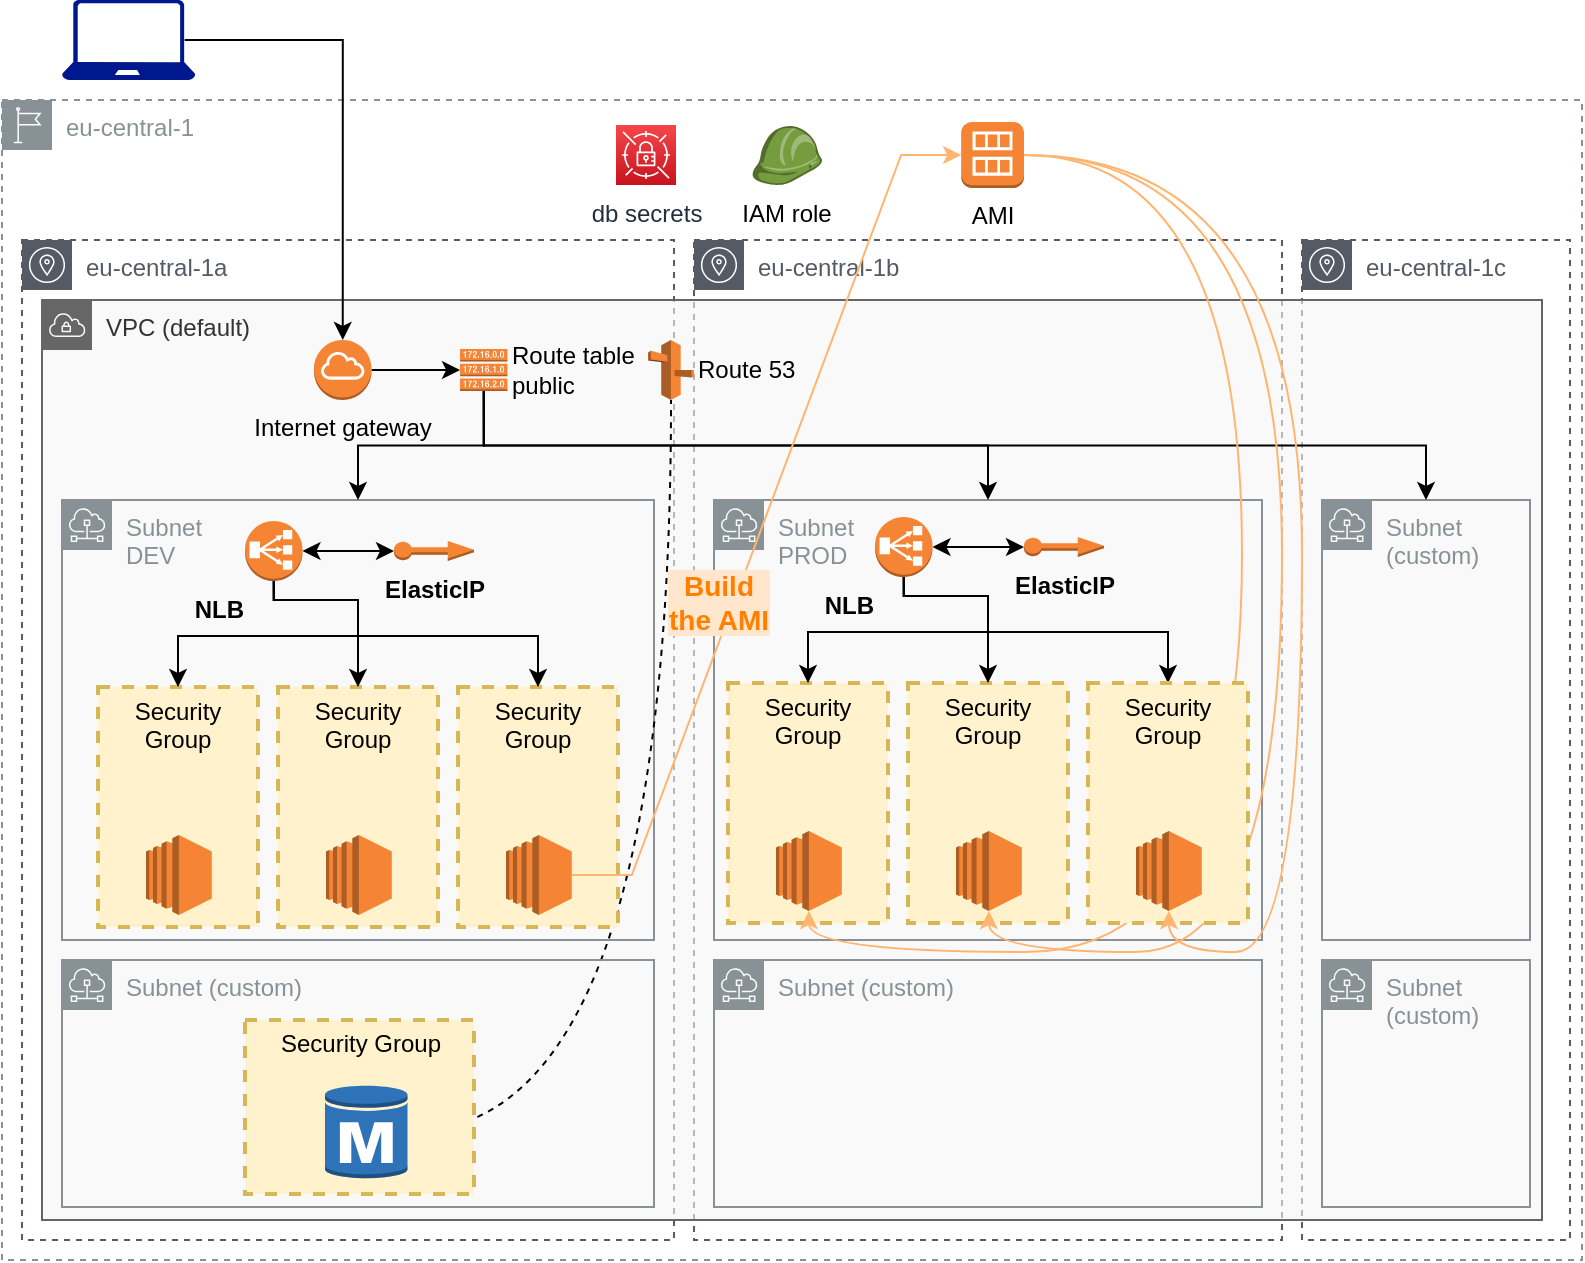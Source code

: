 <mxfile version="13.9.9" type="github">
  <diagram id="UUgaOf1F6qNWSPvY_eEi" name="Page-1">
    <mxGraphModel dx="946" dy="662" grid="1" gridSize="10" guides="1" tooltips="1" connect="1" arrows="1" fold="1" page="1" pageScale="1" pageWidth="827" pageHeight="1169" math="0" shadow="0">
      <root>
        <mxCell id="0" />
        <mxCell id="1" parent="0" />
        <mxCell id="LLyH-jrI4SZby10niK_6-6" value="eu-central-1" style="outlineConnect=0;gradientColor=none;html=1;whiteSpace=wrap;fontSize=12;fontStyle=0;shape=mxgraph.aws4.group;grIcon=mxgraph.aws4.group_region;strokeColor=#879196;fillColor=none;verticalAlign=top;align=left;spacingLeft=30;fontColor=#879196;dashed=1;" parent="1" vertex="1">
          <mxGeometry x="20" y="80" width="790" height="580" as="geometry" />
        </mxCell>
        <mxCell id="LLyH-jrI4SZby10niK_6-10" value="eu-central-1a" style="outlineConnect=0;gradientColor=none;html=1;whiteSpace=wrap;fontSize=12;fontStyle=0;shape=mxgraph.aws4.group;grIcon=mxgraph.aws4.group_availability_zone;strokeColor=#545B64;fillColor=none;verticalAlign=top;align=left;spacingLeft=30;fontColor=#545B64;dashed=1;" parent="1" vertex="1">
          <mxGeometry x="30" y="150" width="326" height="500" as="geometry" />
        </mxCell>
        <mxCell id="LLyH-jrI4SZby10niK_6-7" value="eu-central-1c" style="outlineConnect=0;gradientColor=none;html=1;whiteSpace=wrap;fontSize=12;fontStyle=0;shape=mxgraph.aws4.group;grIcon=mxgraph.aws4.group_availability_zone;strokeColor=#545B64;fillColor=none;verticalAlign=top;align=left;spacingLeft=30;fontColor=#545B64;dashed=1;" parent="1" vertex="1">
          <mxGeometry x="670" y="150" width="134" height="500" as="geometry" />
        </mxCell>
        <mxCell id="LLyH-jrI4SZby10niK_6-9" value="eu-central-1b" style="outlineConnect=0;gradientColor=none;html=1;whiteSpace=wrap;fontSize=12;fontStyle=0;shape=mxgraph.aws4.group;grIcon=mxgraph.aws4.group_availability_zone;strokeColor=#545B64;fillColor=none;verticalAlign=top;align=left;spacingLeft=30;fontColor=#545B64;dashed=1;" parent="1" vertex="1">
          <mxGeometry x="366" y="150" width="294" height="500" as="geometry" />
        </mxCell>
        <mxCell id="LLyH-jrI4SZby10niK_6-5" value="VPC (default)" style="outlineConnect=0;html=1;whiteSpace=wrap;fontSize=12;fontStyle=0;shape=mxgraph.aws4.group;grIcon=mxgraph.aws4.group_vpc;strokeColor=#666666;fillColor=#f5f5f5;verticalAlign=top;align=left;spacingLeft=30;dashed=0;fillOpacity=60;fontColor=#333333;" parent="1" vertex="1">
          <mxGeometry x="40" y="180" width="750" height="460" as="geometry" />
        </mxCell>
        <mxCell id="LLyH-jrI4SZby10niK_6-4" value="Subnet &lt;br&gt;DEV" style="outlineConnect=0;gradientColor=none;html=1;whiteSpace=wrap;fontSize=12;fontStyle=0;shape=mxgraph.aws4.group;grIcon=mxgraph.aws4.group_subnet;strokeColor=#879196;fillColor=none;verticalAlign=top;align=left;spacingLeft=30;fontColor=#879196;dashed=0;" parent="1" vertex="1">
          <mxGeometry x="50" y="280" width="296" height="220" as="geometry" />
        </mxCell>
        <mxCell id="LLyH-jrI4SZby10niK_6-27" style="edgeStyle=orthogonalEdgeStyle;rounded=0;orthogonalLoop=1;jettySize=auto;html=1;exitX=1;exitY=0.5;exitDx=0;exitDy=0;exitPerimeter=0;entryX=0;entryY=0.5;entryDx=0;entryDy=0;entryPerimeter=0;" parent="1" source="LLyH-jrI4SZby10niK_6-2" target="LLyH-jrI4SZby10niK_6-19" edge="1">
          <mxGeometry relative="1" as="geometry" />
        </mxCell>
        <mxCell id="LLyH-jrI4SZby10niK_6-2" value="Internet gateway" style="outlineConnect=0;dashed=0;verticalLabelPosition=bottom;verticalAlign=top;align=center;html=1;shape=mxgraph.aws3.internet_gateway;fillColor=#F58534;gradientColor=none;" parent="1" vertex="1">
          <mxGeometry x="176" y="200" width="28.75" height="30" as="geometry" />
        </mxCell>
        <mxCell id="LLyH-jrI4SZby10niK_6-28" style="edgeStyle=orthogonalEdgeStyle;rounded=0;orthogonalLoop=1;jettySize=auto;html=1;exitX=0.92;exitY=0.5;exitDx=0;exitDy=0;exitPerimeter=0;entryX=0.5;entryY=0;entryDx=0;entryDy=0;entryPerimeter=0;" parent="1" source="LLyH-jrI4SZby10niK_6-12" target="LLyH-jrI4SZby10niK_6-2" edge="1">
          <mxGeometry relative="1" as="geometry" />
        </mxCell>
        <mxCell id="LLyH-jrI4SZby10niK_6-12" value="" style="aspect=fixed;pointerEvents=1;shadow=0;dashed=0;html=1;strokeColor=none;labelPosition=center;verticalLabelPosition=bottom;verticalAlign=top;align=center;fillColor=#00188D;shape=mxgraph.azure.laptop" parent="1" vertex="1">
          <mxGeometry x="50" y="30" width="66.66" height="40" as="geometry" />
        </mxCell>
        <mxCell id="LLyH-jrI4SZby10niK_6-15" value="Subnet (custom)" style="outlineConnect=0;gradientColor=none;html=1;whiteSpace=wrap;fontSize=12;fontStyle=0;shape=mxgraph.aws4.group;grIcon=mxgraph.aws4.group_subnet;strokeColor=#879196;fillColor=none;verticalAlign=top;align=left;spacingLeft=30;fontColor=#879196;dashed=0;" parent="1" vertex="1">
          <mxGeometry x="680" y="280" width="104" height="220" as="geometry" />
        </mxCell>
        <mxCell id="LLyH-jrI4SZby10niK_6-16" value="Subnet&lt;br&gt;PROD" style="outlineConnect=0;gradientColor=none;html=1;whiteSpace=wrap;fontSize=12;fontStyle=0;shape=mxgraph.aws4.group;grIcon=mxgraph.aws4.group_subnet;strokeColor=#879196;fillColor=none;verticalAlign=top;align=left;spacingLeft=30;fontColor=#879196;dashed=0;" parent="1" vertex="1">
          <mxGeometry x="376" y="280" width="274" height="220" as="geometry" />
        </mxCell>
        <mxCell id="LLyH-jrI4SZby10niK_6-23" style="edgeStyle=orthogonalEdgeStyle;rounded=0;orthogonalLoop=1;jettySize=auto;html=1;exitX=0.5;exitY=1;exitDx=0;exitDy=0;exitPerimeter=0;" parent="1" source="LLyH-jrI4SZby10niK_6-19" target="LLyH-jrI4SZby10niK_6-16" edge="1">
          <mxGeometry relative="1" as="geometry" />
        </mxCell>
        <mxCell id="LLyH-jrI4SZby10niK_6-24" style="edgeStyle=orthogonalEdgeStyle;rounded=0;orthogonalLoop=1;jettySize=auto;html=1;exitX=0.5;exitY=1;exitDx=0;exitDy=0;exitPerimeter=0;" parent="1" source="LLyH-jrI4SZby10niK_6-19" target="LLyH-jrI4SZby10niK_6-4" edge="1">
          <mxGeometry relative="1" as="geometry" />
        </mxCell>
        <mxCell id="LLyH-jrI4SZby10niK_6-25" style="edgeStyle=orthogonalEdgeStyle;rounded=0;orthogonalLoop=1;jettySize=auto;html=1;exitX=0.5;exitY=1;exitDx=0;exitDy=0;exitPerimeter=0;" parent="1" source="LLyH-jrI4SZby10niK_6-19" target="LLyH-jrI4SZby10niK_6-15" edge="1">
          <mxGeometry relative="1" as="geometry" />
        </mxCell>
        <mxCell id="LLyH-jrI4SZby10niK_6-19" value="Route table&lt;br&gt;public" style="outlineConnect=0;dashed=0;verticalLabelPosition=middle;verticalAlign=middle;align=left;html=1;shape=mxgraph.aws3.route_table;fillColor=#F58536;gradientColor=none;labelPosition=right;" parent="1" vertex="1">
          <mxGeometry x="249.02" y="204.5" width="23.71" height="21" as="geometry" />
        </mxCell>
        <mxCell id="Gg3K2ls2yGk3OWGE8Ab6-1" value="Security Group" style="fontStyle=0;verticalAlign=top;align=center;spacingTop=-2;fillColor=#fff2cc;rounded=0;whiteSpace=wrap;html=1;strokeColor=#d6b656;strokeWidth=2;dashed=1;container=1;collapsible=0;expand=0;recursiveResize=0;" parent="1" vertex="1">
          <mxGeometry x="68" y="373.5" width="80" height="120" as="geometry" />
        </mxCell>
        <mxCell id="Gg3K2ls2yGk3OWGE8Ab6-4" value="" style="outlineConnect=0;dashed=0;verticalLabelPosition=bottom;verticalAlign=top;align=center;html=1;shape=mxgraph.aws3.ec2;fillColor=#F58534;gradientColor=none;" parent="Gg3K2ls2yGk3OWGE8Ab6-1" vertex="1">
          <mxGeometry x="24.0" y="74" width="32.9" height="40" as="geometry" />
        </mxCell>
        <mxCell id="paXODEU10Lux1fWIncTx-1" value="" style="shape=image;html=1;verticalAlign=top;verticalLabelPosition=bottom;labelBackgroundColor=#ffffff;imageAspect=0;aspect=fixed;image=https://cdn2.iconfinder.com/data/icons/nodejs-1/128/nodejs-128.png" parent="Gg3K2ls2yGk3OWGE8Ab6-1" vertex="1">
          <mxGeometry x="16.45" y="30" width="48" height="48" as="geometry" />
        </mxCell>
        <mxCell id="Gg3K2ls2yGk3OWGE8Ab6-3" value="Route 53" style="outlineConnect=0;dashed=0;verticalLabelPosition=middle;verticalAlign=middle;align=left;html=1;shape=mxgraph.aws3.route_53;fillColor=#F58536;gradientColor=none;labelPosition=right;" parent="1" vertex="1">
          <mxGeometry x="343.02" y="200" width="22.98" height="30" as="geometry" />
        </mxCell>
        <mxCell id="Gg3K2ls2yGk3OWGE8Ab6-6" style="edgeStyle=orthogonalEdgeStyle;rounded=0;orthogonalLoop=1;jettySize=auto;html=1;entryX=0.5;entryY=1;entryDx=0;entryDy=0;entryPerimeter=0;endArrow=none;endFill=0;curved=1;dashed=1;" parent="1" source="LLyH-jrI4SZby10niK_6-1" target="Gg3K2ls2yGk3OWGE8Ab6-3" edge="1">
          <mxGeometry relative="1" as="geometry">
            <mxPoint x="161.45" y="450" as="sourcePoint" />
            <mxPoint x="482.49" y="235" as="targetPoint" />
          </mxGeometry>
        </mxCell>
        <mxCell id="WJ81USQerfGTGFu2v-6j-1" value="IAM role" style="outlineConnect=0;dashed=0;verticalLabelPosition=bottom;verticalAlign=top;align=center;html=1;shape=mxgraph.aws3.role;fillColor=#759C3E;gradientColor=none;" parent="1" vertex="1">
          <mxGeometry x="394.93" y="93" width="35.07" height="29.5" as="geometry" />
        </mxCell>
        <mxCell id="WJ81USQerfGTGFu2v-6j-3" value="db secrets" style="outlineConnect=0;fontColor=#232F3E;gradientColor=#F54749;gradientDirection=north;fillColor=#C7131F;strokeColor=#ffffff;dashed=0;verticalLabelPosition=bottom;verticalAlign=top;align=center;html=1;fontSize=12;fontStyle=0;aspect=fixed;shape=mxgraph.aws4.resourceIcon;resIcon=mxgraph.aws4.secrets_manager;" parent="1" vertex="1">
          <mxGeometry x="327" y="92.5" width="30" height="30" as="geometry" />
        </mxCell>
        <mxCell id="mmzX4yjb0Bl6ZRDBmCqj-1" value="Security Group" style="fontStyle=0;verticalAlign=top;align=center;spacingTop=-2;fillColor=#fff2cc;rounded=0;whiteSpace=wrap;html=1;strokeColor=#d6b656;strokeWidth=2;dashed=1;container=1;collapsible=0;expand=0;recursiveResize=0;" parent="1" vertex="1">
          <mxGeometry x="158" y="373.5" width="80" height="120" as="geometry" />
        </mxCell>
        <mxCell id="mmzX4yjb0Bl6ZRDBmCqj-2" value="" style="outlineConnect=0;dashed=0;verticalLabelPosition=bottom;verticalAlign=top;align=center;html=1;shape=mxgraph.aws3.ec2;fillColor=#F58534;gradientColor=none;" parent="mmzX4yjb0Bl6ZRDBmCqj-1" vertex="1">
          <mxGeometry x="24.0" y="74" width="32.9" height="40" as="geometry" />
        </mxCell>
        <mxCell id="mmzX4yjb0Bl6ZRDBmCqj-3" value="" style="shape=image;html=1;verticalAlign=top;verticalLabelPosition=bottom;labelBackgroundColor=#ffffff;imageAspect=0;aspect=fixed;image=https://cdn2.iconfinder.com/data/icons/nodejs-1/128/nodejs-128.png" parent="mmzX4yjb0Bl6ZRDBmCqj-1" vertex="1">
          <mxGeometry x="16.45" y="30" width="48" height="48" as="geometry" />
        </mxCell>
        <mxCell id="mmzX4yjb0Bl6ZRDBmCqj-4" value="Security Group" style="fontStyle=0;verticalAlign=top;align=center;spacingTop=-2;fillColor=#fff2cc;rounded=0;whiteSpace=wrap;html=1;strokeColor=#d6b656;strokeWidth=2;dashed=1;container=1;collapsible=0;expand=0;recursiveResize=0;" parent="1" vertex="1">
          <mxGeometry x="248" y="373.5" width="80" height="120" as="geometry" />
        </mxCell>
        <mxCell id="mmzX4yjb0Bl6ZRDBmCqj-5" value="" style="outlineConnect=0;dashed=0;verticalLabelPosition=bottom;verticalAlign=top;align=center;html=1;shape=mxgraph.aws3.ec2;fillColor=#F58534;gradientColor=none;" parent="mmzX4yjb0Bl6ZRDBmCqj-4" vertex="1">
          <mxGeometry x="24.0" y="74" width="32.9" height="40" as="geometry" />
        </mxCell>
        <mxCell id="mmzX4yjb0Bl6ZRDBmCqj-6" value="" style="shape=image;html=1;verticalAlign=top;verticalLabelPosition=bottom;labelBackgroundColor=#ffffff;imageAspect=0;aspect=fixed;image=https://cdn2.iconfinder.com/data/icons/nodejs-1/128/nodejs-128.png" parent="mmzX4yjb0Bl6ZRDBmCqj-4" vertex="1">
          <mxGeometry x="16.45" y="30" width="48" height="48" as="geometry" />
        </mxCell>
        <mxCell id="mmzX4yjb0Bl6ZRDBmCqj-11" value="Subnet (custom)" style="outlineConnect=0;gradientColor=none;html=1;whiteSpace=wrap;fontSize=12;fontStyle=0;shape=mxgraph.aws4.group;grIcon=mxgraph.aws4.group_subnet;strokeColor=#879196;fillColor=none;verticalAlign=top;align=left;spacingLeft=30;fontColor=#879196;dashed=0;" parent="1" vertex="1">
          <mxGeometry x="50" y="510" width="296" height="123.5" as="geometry" />
        </mxCell>
        <mxCell id="LLyH-jrI4SZby10niK_6-3" value="Security Group" style="fontStyle=0;verticalAlign=top;align=center;spacingTop=-2;fillColor=#fff2cc;rounded=0;whiteSpace=wrap;html=1;strokeColor=#d6b656;strokeWidth=2;dashed=1;container=1;collapsible=0;expand=0;recursiveResize=0;" parent="1" vertex="1">
          <mxGeometry x="141.5" y="540" width="114.5" height="87" as="geometry" />
        </mxCell>
        <mxCell id="LLyH-jrI4SZby10niK_6-1" value="" style="outlineConnect=0;dashed=0;verticalLabelPosition=bottom;verticalAlign=top;align=center;html=1;shape=mxgraph.aws3.rds_db_instance;fillColor=#2E73B8;gradientColor=none;" parent="LLyH-jrI4SZby10niK_6-3" vertex="1">
          <mxGeometry x="40" y="32" width="41.25" height="48" as="geometry" />
        </mxCell>
        <mxCell id="mmzX4yjb0Bl6ZRDBmCqj-12" value="Subnet (custom)" style="outlineConnect=0;gradientColor=none;html=1;whiteSpace=wrap;fontSize=12;fontStyle=0;shape=mxgraph.aws4.group;grIcon=mxgraph.aws4.group_subnet;strokeColor=#879196;fillColor=none;verticalAlign=top;align=left;spacingLeft=30;fontColor=#879196;dashed=0;" parent="1" vertex="1">
          <mxGeometry x="376" y="510" width="274" height="123.5" as="geometry" />
        </mxCell>
        <mxCell id="mmzX4yjb0Bl6ZRDBmCqj-14" value="Subnet (custom)" style="outlineConnect=0;gradientColor=none;html=1;whiteSpace=wrap;fontSize=12;fontStyle=0;shape=mxgraph.aws4.group;grIcon=mxgraph.aws4.group_subnet;strokeColor=#879196;fillColor=none;verticalAlign=top;align=left;spacingLeft=30;fontColor=#879196;dashed=0;" parent="1" vertex="1">
          <mxGeometry x="680" y="510" width="104" height="123.5" as="geometry" />
        </mxCell>
        <mxCell id="mmzX4yjb0Bl6ZRDBmCqj-20" style="edgeStyle=orthogonalEdgeStyle;rounded=0;orthogonalLoop=1;jettySize=auto;html=1;exitX=0.5;exitY=1;exitDx=0;exitDy=0;exitPerimeter=0;entryX=0.5;entryY=0;entryDx=0;entryDy=0;" parent="1" source="mmzX4yjb0Bl6ZRDBmCqj-15" target="mmzX4yjb0Bl6ZRDBmCqj-4" edge="1">
          <mxGeometry relative="1" as="geometry">
            <Array as="points">
              <mxPoint x="156" y="330" />
              <mxPoint x="198" y="330" />
              <mxPoint x="198" y="348" />
              <mxPoint x="288" y="348" />
            </Array>
          </mxGeometry>
        </mxCell>
        <mxCell id="mmzX4yjb0Bl6ZRDBmCqj-21" style="edgeStyle=orthogonalEdgeStyle;rounded=0;orthogonalLoop=1;jettySize=auto;html=1;exitX=0.5;exitY=1;exitDx=0;exitDy=0;exitPerimeter=0;entryX=0.5;entryY=0;entryDx=0;entryDy=0;" parent="1" source="mmzX4yjb0Bl6ZRDBmCqj-15" target="Gg3K2ls2yGk3OWGE8Ab6-1" edge="1">
          <mxGeometry relative="1" as="geometry">
            <Array as="points">
              <mxPoint x="156" y="330" />
              <mxPoint x="198" y="330" />
              <mxPoint x="198" y="348" />
              <mxPoint x="108" y="348" />
            </Array>
          </mxGeometry>
        </mxCell>
        <mxCell id="mmzX4yjb0Bl6ZRDBmCqj-26" style="edgeStyle=orthogonalEdgeStyle;rounded=0;orthogonalLoop=1;jettySize=auto;html=1;exitX=0.5;exitY=1;exitDx=0;exitDy=0;exitPerimeter=0;entryX=0.5;entryY=0;entryDx=0;entryDy=0;startArrow=none;startFill=0;" parent="1" source="mmzX4yjb0Bl6ZRDBmCqj-15" target="mmzX4yjb0Bl6ZRDBmCqj-1" edge="1">
          <mxGeometry relative="1" as="geometry">
            <Array as="points">
              <mxPoint x="156" y="330" />
              <mxPoint x="198" y="330" />
            </Array>
          </mxGeometry>
        </mxCell>
        <mxCell id="mmzX4yjb0Bl6ZRDBmCqj-15" value="&lt;b&gt;NLB&lt;/b&gt;" style="outlineConnect=0;dashed=0;verticalLabelPosition=bottom;verticalAlign=top;align=right;html=1;shape=mxgraph.aws3.classic_load_balancer;fillColor=#F58534;gradientColor=none;labelPosition=left;" parent="1" vertex="1">
          <mxGeometry x="141.5" y="290.5" width="28.75" height="30" as="geometry" />
        </mxCell>
        <mxCell id="mmzX4yjb0Bl6ZRDBmCqj-23" value="" style="edgeStyle=orthogonalEdgeStyle;rounded=0;orthogonalLoop=1;jettySize=auto;html=1;startArrow=classic;startFill=1;" parent="1" source="mmzX4yjb0Bl6ZRDBmCqj-22" target="mmzX4yjb0Bl6ZRDBmCqj-15" edge="1">
          <mxGeometry relative="1" as="geometry" />
        </mxCell>
        <mxCell id="mmzX4yjb0Bl6ZRDBmCqj-22" value="&lt;b&gt;ElasticIP&lt;/b&gt;" style="outlineConnect=0;dashed=0;verticalLabelPosition=bottom;verticalAlign=top;align=center;html=1;shape=mxgraph.aws3.elastic_ip;fillColor=#F58534;gradientColor=none;" parent="1" vertex="1">
          <mxGeometry x="216" y="300.5" width="40" height="10" as="geometry" />
        </mxCell>
        <mxCell id="FU5zcwVCU_c94r31TygK-1" value="Security Group" style="fontStyle=0;verticalAlign=top;align=center;spacingTop=-2;fillColor=#fff2cc;rounded=0;whiteSpace=wrap;html=1;strokeColor=#d6b656;strokeWidth=2;dashed=1;container=1;collapsible=0;expand=0;recursiveResize=0;" vertex="1" parent="1">
          <mxGeometry x="383" y="371.5" width="80" height="120" as="geometry" />
        </mxCell>
        <mxCell id="FU5zcwVCU_c94r31TygK-2" value="" style="outlineConnect=0;dashed=0;verticalLabelPosition=bottom;verticalAlign=top;align=center;html=1;shape=mxgraph.aws3.ec2;fillColor=#F58534;gradientColor=none;" vertex="1" parent="FU5zcwVCU_c94r31TygK-1">
          <mxGeometry x="24.0" y="74" width="32.9" height="40" as="geometry" />
        </mxCell>
        <mxCell id="FU5zcwVCU_c94r31TygK-3" value="" style="shape=image;html=1;verticalAlign=top;verticalLabelPosition=bottom;labelBackgroundColor=#ffffff;imageAspect=0;aspect=fixed;image=https://cdn2.iconfinder.com/data/icons/nodejs-1/128/nodejs-128.png" vertex="1" parent="FU5zcwVCU_c94r31TygK-1">
          <mxGeometry x="16.45" y="30" width="48" height="48" as="geometry" />
        </mxCell>
        <mxCell id="FU5zcwVCU_c94r31TygK-4" value="Security Group" style="fontStyle=0;verticalAlign=top;align=center;spacingTop=-2;fillColor=#fff2cc;rounded=0;whiteSpace=wrap;html=1;strokeColor=#d6b656;strokeWidth=2;dashed=1;container=1;collapsible=0;expand=0;recursiveResize=0;" vertex="1" parent="1">
          <mxGeometry x="473" y="371.5" width="80" height="120" as="geometry" />
        </mxCell>
        <mxCell id="FU5zcwVCU_c94r31TygK-5" value="" style="outlineConnect=0;dashed=0;verticalLabelPosition=bottom;verticalAlign=top;align=center;html=1;shape=mxgraph.aws3.ec2;fillColor=#F58534;gradientColor=none;" vertex="1" parent="FU5zcwVCU_c94r31TygK-4">
          <mxGeometry x="24.0" y="74" width="32.9" height="40" as="geometry" />
        </mxCell>
        <mxCell id="FU5zcwVCU_c94r31TygK-6" value="" style="shape=image;html=1;verticalAlign=top;verticalLabelPosition=bottom;labelBackgroundColor=#ffffff;imageAspect=0;aspect=fixed;image=https://cdn2.iconfinder.com/data/icons/nodejs-1/128/nodejs-128.png" vertex="1" parent="FU5zcwVCU_c94r31TygK-4">
          <mxGeometry x="16.45" y="30" width="48" height="48" as="geometry" />
        </mxCell>
        <mxCell id="FU5zcwVCU_c94r31TygK-10" style="edgeStyle=orthogonalEdgeStyle;rounded=0;orthogonalLoop=1;jettySize=auto;html=1;exitX=0.5;exitY=1;exitDx=0;exitDy=0;exitPerimeter=0;entryX=0.5;entryY=0;entryDx=0;entryDy=0;" edge="1" parent="1" source="FU5zcwVCU_c94r31TygK-13" target="FU5zcwVCU_c94r31TygK-7">
          <mxGeometry relative="1" as="geometry">
            <Array as="points">
              <mxPoint x="471" y="328" />
              <mxPoint x="513" y="328" />
              <mxPoint x="513" y="346" />
              <mxPoint x="603" y="346" />
            </Array>
          </mxGeometry>
        </mxCell>
        <mxCell id="FU5zcwVCU_c94r31TygK-11" style="edgeStyle=orthogonalEdgeStyle;rounded=0;orthogonalLoop=1;jettySize=auto;html=1;exitX=0.5;exitY=1;exitDx=0;exitDy=0;exitPerimeter=0;entryX=0.5;entryY=0;entryDx=0;entryDy=0;" edge="1" parent="1" source="FU5zcwVCU_c94r31TygK-13" target="FU5zcwVCU_c94r31TygK-1">
          <mxGeometry relative="1" as="geometry">
            <Array as="points">
              <mxPoint x="471" y="328" />
              <mxPoint x="513" y="328" />
              <mxPoint x="513" y="346" />
              <mxPoint x="423" y="346" />
            </Array>
          </mxGeometry>
        </mxCell>
        <mxCell id="FU5zcwVCU_c94r31TygK-12" style="edgeStyle=orthogonalEdgeStyle;rounded=0;orthogonalLoop=1;jettySize=auto;html=1;exitX=0.5;exitY=1;exitDx=0;exitDy=0;exitPerimeter=0;entryX=0.5;entryY=0;entryDx=0;entryDy=0;startArrow=none;startFill=0;" edge="1" parent="1" source="FU5zcwVCU_c94r31TygK-13" target="FU5zcwVCU_c94r31TygK-4">
          <mxGeometry relative="1" as="geometry">
            <Array as="points">
              <mxPoint x="471" y="328" />
              <mxPoint x="513" y="328" />
            </Array>
          </mxGeometry>
        </mxCell>
        <mxCell id="FU5zcwVCU_c94r31TygK-13" value="&lt;b&gt;NLB&lt;/b&gt;" style="outlineConnect=0;dashed=0;verticalLabelPosition=bottom;verticalAlign=top;align=right;html=1;shape=mxgraph.aws3.classic_load_balancer;fillColor=#F58534;gradientColor=none;labelPosition=left;" vertex="1" parent="1">
          <mxGeometry x="456.5" y="288.5" width="28.75" height="30" as="geometry" />
        </mxCell>
        <mxCell id="FU5zcwVCU_c94r31TygK-14" value="" style="edgeStyle=orthogonalEdgeStyle;rounded=0;orthogonalLoop=1;jettySize=auto;html=1;startArrow=classic;startFill=1;" edge="1" parent="1" source="FU5zcwVCU_c94r31TygK-15" target="FU5zcwVCU_c94r31TygK-13">
          <mxGeometry relative="1" as="geometry" />
        </mxCell>
        <mxCell id="FU5zcwVCU_c94r31TygK-15" value="&lt;b&gt;ElasticIP&lt;/b&gt;" style="outlineConnect=0;dashed=0;verticalLabelPosition=bottom;verticalAlign=top;align=center;html=1;shape=mxgraph.aws3.elastic_ip;fillColor=#F58534;gradientColor=none;" vertex="1" parent="1">
          <mxGeometry x="531" y="298.5" width="40" height="10" as="geometry" />
        </mxCell>
        <mxCell id="FU5zcwVCU_c94r31TygK-19" style="edgeStyle=orthogonalEdgeStyle;curved=1;rounded=0;orthogonalLoop=1;jettySize=auto;html=1;exitX=1;exitY=0.5;exitDx=0;exitDy=0;exitPerimeter=0;entryX=0.5;entryY=1;entryDx=0;entryDy=0;entryPerimeter=0;labelBackgroundColor=#FFE6CC;fontColor=#FF8000;align=center;strokeColor=#FFB570;" edge="1" parent="1" source="FU5zcwVCU_c94r31TygK-16" target="FU5zcwVCU_c94r31TygK-5">
          <mxGeometry relative="1" as="geometry">
            <Array as="points">
              <mxPoint x="660" y="108" />
              <mxPoint x="660" y="506" />
              <mxPoint x="514" y="506" />
            </Array>
          </mxGeometry>
        </mxCell>
        <mxCell id="FU5zcwVCU_c94r31TygK-20" style="edgeStyle=orthogonalEdgeStyle;curved=1;rounded=0;orthogonalLoop=1;jettySize=auto;html=1;exitX=1;exitY=0.5;exitDx=0;exitDy=0;exitPerimeter=0;entryX=0.5;entryY=1;entryDx=0;entryDy=0;entryPerimeter=0;labelBackgroundColor=#FFE6CC;fontColor=#FF8000;align=center;strokeColor=#FFB570;" edge="1" parent="1" source="FU5zcwVCU_c94r31TygK-16" target="FU5zcwVCU_c94r31TygK-2">
          <mxGeometry relative="1" as="geometry">
            <Array as="points">
              <mxPoint x="640" y="108" />
              <mxPoint x="640" y="506" />
              <mxPoint x="424" y="506" />
            </Array>
          </mxGeometry>
        </mxCell>
        <mxCell id="FU5zcwVCU_c94r31TygK-16" value="AMI" style="outlineConnect=0;dashed=0;verticalLabelPosition=bottom;verticalAlign=top;align=center;html=1;shape=mxgraph.aws3.ami;fillColor=#F58534;gradientColor=none;" vertex="1" parent="1">
          <mxGeometry x="499.57" y="91" width="31.43" height="33" as="geometry" />
        </mxCell>
        <mxCell id="FU5zcwVCU_c94r31TygK-17" value="&lt;b&gt;&lt;font style=&quot;font-size: 14px&quot;&gt;Build &lt;br&gt;the AMI&lt;/font&gt;&lt;/b&gt;" style="edgeStyle=entityRelationEdgeStyle;rounded=0;orthogonalLoop=1;jettySize=auto;html=1;exitX=1;exitY=0.5;exitDx=0;exitDy=0;exitPerimeter=0;entryX=0;entryY=0.5;entryDx=0;entryDy=0;entryPerimeter=0;elbow=vertical;labelPosition=left;verticalLabelPosition=middle;align=center;verticalAlign=middle;labelBackgroundColor=#FFE6CC;horizontal=1;spacingTop=2;spacingRight=3;fontColor=#FF8000;strokeColor=#FFB570;" edge="1" parent="1" source="mmzX4yjb0Bl6ZRDBmCqj-5" target="FU5zcwVCU_c94r31TygK-16">
          <mxGeometry x="-0.214" y="6" relative="1" as="geometry">
            <mxPoint as="offset" />
          </mxGeometry>
        </mxCell>
        <mxCell id="FU5zcwVCU_c94r31TygK-7" value="Security Group" style="fontStyle=0;verticalAlign=top;align=center;spacingTop=-2;fillColor=#fff2cc;rounded=0;whiteSpace=wrap;html=1;strokeColor=#d6b656;strokeWidth=2;dashed=1;container=1;collapsible=0;expand=0;recursiveResize=0;" vertex="1" parent="1">
          <mxGeometry x="563" y="371.5" width="80" height="120" as="geometry" />
        </mxCell>
        <mxCell id="FU5zcwVCU_c94r31TygK-8" value="" style="outlineConnect=0;dashed=0;verticalLabelPosition=bottom;verticalAlign=top;align=center;html=1;shape=mxgraph.aws3.ec2;fillColor=#F58534;gradientColor=none;" vertex="1" parent="FU5zcwVCU_c94r31TygK-7">
          <mxGeometry x="24.0" y="74" width="32.9" height="40" as="geometry" />
        </mxCell>
        <mxCell id="FU5zcwVCU_c94r31TygK-9" value="" style="shape=image;html=1;verticalAlign=top;verticalLabelPosition=bottom;labelBackgroundColor=#ffffff;imageAspect=0;aspect=fixed;image=https://cdn2.iconfinder.com/data/icons/nodejs-1/128/nodejs-128.png" vertex="1" parent="FU5zcwVCU_c94r31TygK-7">
          <mxGeometry x="16.45" y="30" width="48" height="48" as="geometry" />
        </mxCell>
        <mxCell id="FU5zcwVCU_c94r31TygK-18" style="edgeStyle=orthogonalEdgeStyle;rounded=0;orthogonalLoop=1;jettySize=auto;html=1;exitX=1;exitY=0.5;exitDx=0;exitDy=0;exitPerimeter=0;entryX=0.5;entryY=1;entryDx=0;entryDy=0;entryPerimeter=0;labelBackgroundColor=#FFE6CC;fontColor=#FF8000;align=center;curved=1;strokeColor=#FFB570;" edge="1" parent="1" source="FU5zcwVCU_c94r31TygK-16" target="FU5zcwVCU_c94r31TygK-8">
          <mxGeometry relative="1" as="geometry">
            <Array as="points">
              <mxPoint x="670" y="108" />
              <mxPoint x="670" y="506" />
              <mxPoint x="604" y="506" />
            </Array>
          </mxGeometry>
        </mxCell>
      </root>
    </mxGraphModel>
  </diagram>
</mxfile>
